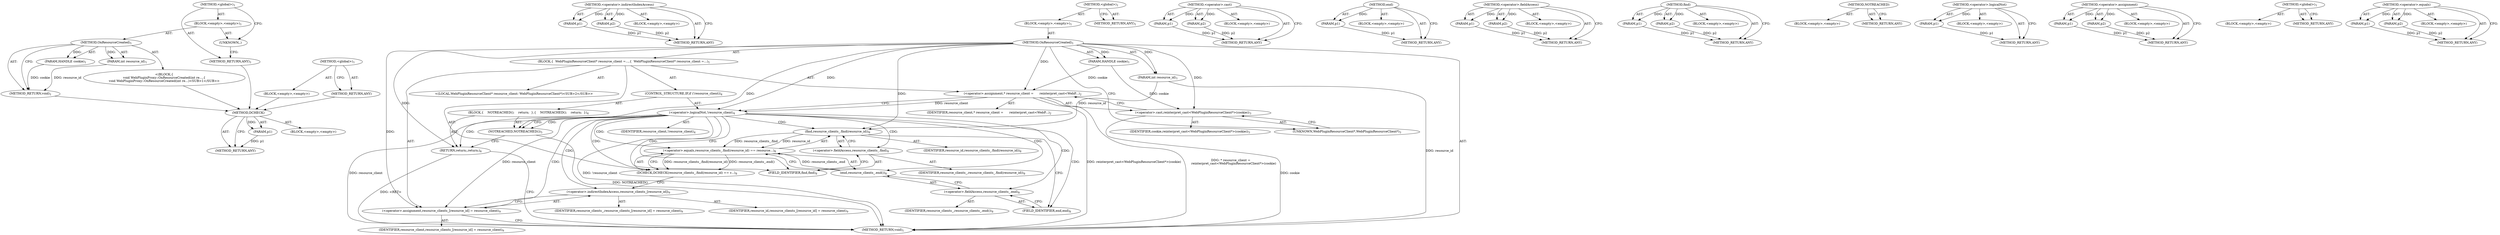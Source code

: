digraph "&lt;global&gt;" {
vulnerable_78 [label=<(METHOD,DCHECK)>];
vulnerable_79 [label=<(PARAM,p1)>];
vulnerable_80 [label=<(BLOCK,&lt;empty&gt;,&lt;empty&gt;)>];
vulnerable_81 [label=<(METHOD_RETURN,ANY)>];
vulnerable_101 [label=<(METHOD,&lt;operator&gt;.indirectIndexAccess)>];
vulnerable_102 [label=<(PARAM,p1)>];
vulnerable_103 [label=<(PARAM,p2)>];
vulnerable_104 [label=<(BLOCK,&lt;empty&gt;,&lt;empty&gt;)>];
vulnerable_105 [label=<(METHOD_RETURN,ANY)>];
vulnerable_6 [label=<(METHOD,&lt;global&gt;)<SUB>1</SUB>>];
vulnerable_7 [label=<(BLOCK,&lt;empty&gt;,&lt;empty&gt;)<SUB>1</SUB>>];
vulnerable_8 [label=<(METHOD,OnResourceCreated)<SUB>1</SUB>>];
vulnerable_9 [label=<(PARAM,int resource_id)<SUB>1</SUB>>];
vulnerable_10 [label=<(PARAM,HANDLE cookie)<SUB>1</SUB>>];
vulnerable_11 [label=<(BLOCK,{
  WebPluginResourceClient* resource_client =
...,{
  WebPluginResourceClient* resource_client =
...)<SUB>1</SUB>>];
vulnerable_12 [label="<(LOCAL,WebPluginResourceClient* resource_client: WebPluginResourceClient*)<SUB>2</SUB>>"];
vulnerable_13 [label=<(&lt;operator&gt;.assignment,* resource_client =
      reinterpret_cast&lt;WebP...)<SUB>2</SUB>>];
vulnerable_14 [label=<(IDENTIFIER,resource_client,* resource_client =
      reinterpret_cast&lt;WebP...)<SUB>2</SUB>>];
vulnerable_15 [label=<(&lt;operator&gt;.cast,reinterpret_cast&lt;WebPluginResourceClient*&gt;(cookie))<SUB>3</SUB>>];
vulnerable_16 [label=<(UNKNOWN,WebPluginResourceClient*,WebPluginResourceClient*)<SUB>3</SUB>>];
vulnerable_17 [label=<(IDENTIFIER,cookie,reinterpret_cast&lt;WebPluginResourceClient*&gt;(cookie))<SUB>3</SUB>>];
vulnerable_18 [label=<(CONTROL_STRUCTURE,IF,if (!resource_client))<SUB>4</SUB>>];
vulnerable_19 [label=<(&lt;operator&gt;.logicalNot,!resource_client)<SUB>4</SUB>>];
vulnerable_20 [label=<(IDENTIFIER,resource_client,!resource_client)<SUB>4</SUB>>];
vulnerable_21 [label=<(BLOCK,{
    NOTREACHED();
    return;
  },{
    NOTREACHED();
    return;
  })<SUB>4</SUB>>];
vulnerable_22 [label=<(NOTREACHED,NOTREACHED())<SUB>5</SUB>>];
vulnerable_23 [label=<(RETURN,return;,return;)<SUB>6</SUB>>];
vulnerable_24 [label=<(DCHECK,DCHECK(resource_clients_.find(resource_id) == r...)<SUB>8</SUB>>];
vulnerable_25 [label=<(&lt;operator&gt;.equals,resource_clients_.find(resource_id) == resource...)<SUB>8</SUB>>];
vulnerable_26 [label=<(find,resource_clients_.find(resource_id))<SUB>8</SUB>>];
vulnerable_27 [label=<(&lt;operator&gt;.fieldAccess,resource_clients_.find)<SUB>8</SUB>>];
vulnerable_28 [label=<(IDENTIFIER,resource_clients_,resource_clients_.find(resource_id))<SUB>8</SUB>>];
vulnerable_29 [label=<(FIELD_IDENTIFIER,find,find)<SUB>8</SUB>>];
vulnerable_30 [label=<(IDENTIFIER,resource_id,resource_clients_.find(resource_id))<SUB>8</SUB>>];
vulnerable_31 [label=<(end,resource_clients_.end())<SUB>8</SUB>>];
vulnerable_32 [label=<(&lt;operator&gt;.fieldAccess,resource_clients_.end)<SUB>8</SUB>>];
vulnerable_33 [label=<(IDENTIFIER,resource_clients_,resource_clients_.end())<SUB>8</SUB>>];
vulnerable_34 [label=<(FIELD_IDENTIFIER,end,end)<SUB>8</SUB>>];
vulnerable_35 [label=<(&lt;operator&gt;.assignment,resource_clients_[resource_id] = resource_client)<SUB>9</SUB>>];
vulnerable_36 [label=<(&lt;operator&gt;.indirectIndexAccess,resource_clients_[resource_id])<SUB>9</SUB>>];
vulnerable_37 [label=<(IDENTIFIER,resource_clients_,resource_clients_[resource_id] = resource_client)<SUB>9</SUB>>];
vulnerable_38 [label=<(IDENTIFIER,resource_id,resource_clients_[resource_id] = resource_client)<SUB>9</SUB>>];
vulnerable_39 [label=<(IDENTIFIER,resource_client,resource_clients_[resource_id] = resource_client)<SUB>9</SUB>>];
vulnerable_40 [label=<(METHOD_RETURN,void)<SUB>1</SUB>>];
vulnerable_42 [label=<(METHOD_RETURN,ANY)<SUB>1</SUB>>];
vulnerable_66 [label=<(METHOD,&lt;operator&gt;.cast)>];
vulnerable_67 [label=<(PARAM,p1)>];
vulnerable_68 [label=<(PARAM,p2)>];
vulnerable_69 [label=<(BLOCK,&lt;empty&gt;,&lt;empty&gt;)>];
vulnerable_70 [label=<(METHOD_RETURN,ANY)>];
vulnerable_97 [label=<(METHOD,end)>];
vulnerable_98 [label=<(PARAM,p1)>];
vulnerable_99 [label=<(BLOCK,&lt;empty&gt;,&lt;empty&gt;)>];
vulnerable_100 [label=<(METHOD_RETURN,ANY)>];
vulnerable_92 [label=<(METHOD,&lt;operator&gt;.fieldAccess)>];
vulnerable_93 [label=<(PARAM,p1)>];
vulnerable_94 [label=<(PARAM,p2)>];
vulnerable_95 [label=<(BLOCK,&lt;empty&gt;,&lt;empty&gt;)>];
vulnerable_96 [label=<(METHOD_RETURN,ANY)>];
vulnerable_87 [label=<(METHOD,find)>];
vulnerable_88 [label=<(PARAM,p1)>];
vulnerable_89 [label=<(PARAM,p2)>];
vulnerable_90 [label=<(BLOCK,&lt;empty&gt;,&lt;empty&gt;)>];
vulnerable_91 [label=<(METHOD_RETURN,ANY)>];
vulnerable_75 [label=<(METHOD,NOTREACHED)>];
vulnerable_76 [label=<(BLOCK,&lt;empty&gt;,&lt;empty&gt;)>];
vulnerable_77 [label=<(METHOD_RETURN,ANY)>];
vulnerable_71 [label=<(METHOD,&lt;operator&gt;.logicalNot)>];
vulnerable_72 [label=<(PARAM,p1)>];
vulnerable_73 [label=<(BLOCK,&lt;empty&gt;,&lt;empty&gt;)>];
vulnerable_74 [label=<(METHOD_RETURN,ANY)>];
vulnerable_61 [label=<(METHOD,&lt;operator&gt;.assignment)>];
vulnerable_62 [label=<(PARAM,p1)>];
vulnerable_63 [label=<(PARAM,p2)>];
vulnerable_64 [label=<(BLOCK,&lt;empty&gt;,&lt;empty&gt;)>];
vulnerable_65 [label=<(METHOD_RETURN,ANY)>];
vulnerable_55 [label=<(METHOD,&lt;global&gt;)<SUB>1</SUB>>];
vulnerable_56 [label=<(BLOCK,&lt;empty&gt;,&lt;empty&gt;)>];
vulnerable_57 [label=<(METHOD_RETURN,ANY)>];
vulnerable_82 [label=<(METHOD,&lt;operator&gt;.equals)>];
vulnerable_83 [label=<(PARAM,p1)>];
vulnerable_84 [label=<(PARAM,p2)>];
vulnerable_85 [label=<(BLOCK,&lt;empty&gt;,&lt;empty&gt;)>];
vulnerable_86 [label=<(METHOD_RETURN,ANY)>];
fixed_6 [label=<(METHOD,&lt;global&gt;)<SUB>1</SUB>>];
fixed_7 [label=<(BLOCK,&lt;empty&gt;,&lt;empty&gt;)<SUB>1</SUB>>];
fixed_8 [label=<(METHOD,OnResourceCreated)<SUB>1</SUB>>];
fixed_9 [label=<(PARAM,int resource_id)<SUB>1</SUB>>];
fixed_10 [label=<(PARAM,HANDLE cookie)<SUB>1</SUB>>];
fixed_11 [label="<(BLOCK,{
void WebPluginProxy::OnResourceCreated(int re...,{
void WebPluginProxy::OnResourceCreated(int re...)<SUB>1</SUB>>"];
fixed_12 [label=<(METHOD_RETURN,void)<SUB>1</SUB>>];
fixed_14 [label=<(UNKNOWN,,)>];
fixed_15 [label=<(METHOD_RETURN,ANY)<SUB>1</SUB>>];
fixed_26 [label=<(METHOD,&lt;global&gt;)<SUB>1</SUB>>];
fixed_27 [label=<(BLOCK,&lt;empty&gt;,&lt;empty&gt;)>];
fixed_28 [label=<(METHOD_RETURN,ANY)>];
vulnerable_78 -> vulnerable_79  [key=0, label="AST: "];
vulnerable_78 -> vulnerable_79  [key=1, label="DDG: "];
vulnerable_78 -> vulnerable_80  [key=0, label="AST: "];
vulnerable_78 -> vulnerable_81  [key=0, label="AST: "];
vulnerable_78 -> vulnerable_81  [key=1, label="CFG: "];
vulnerable_79 -> vulnerable_81  [key=0, label="DDG: p1"];
vulnerable_101 -> vulnerable_102  [key=0, label="AST: "];
vulnerable_101 -> vulnerable_102  [key=1, label="DDG: "];
vulnerable_101 -> vulnerable_104  [key=0, label="AST: "];
vulnerable_101 -> vulnerable_103  [key=0, label="AST: "];
vulnerable_101 -> vulnerable_103  [key=1, label="DDG: "];
vulnerable_101 -> vulnerable_105  [key=0, label="AST: "];
vulnerable_101 -> vulnerable_105  [key=1, label="CFG: "];
vulnerable_102 -> vulnerable_105  [key=0, label="DDG: p1"];
vulnerable_103 -> vulnerable_105  [key=0, label="DDG: p2"];
vulnerable_6 -> vulnerable_7  [key=0, label="AST: "];
vulnerable_6 -> vulnerable_42  [key=0, label="AST: "];
vulnerable_6 -> vulnerable_42  [key=1, label="CFG: "];
vulnerable_7 -> vulnerable_8  [key=0, label="AST: "];
vulnerable_8 -> vulnerable_9  [key=0, label="AST: "];
vulnerable_8 -> vulnerable_9  [key=1, label="DDG: "];
vulnerable_8 -> vulnerable_10  [key=0, label="AST: "];
vulnerable_8 -> vulnerable_10  [key=1, label="DDG: "];
vulnerable_8 -> vulnerable_11  [key=0, label="AST: "];
vulnerable_8 -> vulnerable_40  [key=0, label="AST: "];
vulnerable_8 -> vulnerable_16  [key=0, label="CFG: "];
vulnerable_8 -> vulnerable_13  [key=0, label="DDG: "];
vulnerable_8 -> vulnerable_35  [key=0, label="DDG: "];
vulnerable_8 -> vulnerable_15  [key=0, label="DDG: "];
vulnerable_8 -> vulnerable_19  [key=0, label="DDG: "];
vulnerable_8 -> vulnerable_22  [key=0, label="DDG: "];
vulnerable_8 -> vulnerable_23  [key=0, label="DDG: "];
vulnerable_8 -> vulnerable_26  [key=0, label="DDG: "];
vulnerable_9 -> vulnerable_40  [key=0, label="DDG: resource_id"];
vulnerable_9 -> vulnerable_26  [key=0, label="DDG: resource_id"];
vulnerable_10 -> vulnerable_13  [key=0, label="DDG: cookie"];
vulnerable_10 -> vulnerable_15  [key=0, label="DDG: cookie"];
vulnerable_11 -> vulnerable_12  [key=0, label="AST: "];
vulnerable_11 -> vulnerable_13  [key=0, label="AST: "];
vulnerable_11 -> vulnerable_18  [key=0, label="AST: "];
vulnerable_11 -> vulnerable_24  [key=0, label="AST: "];
vulnerable_11 -> vulnerable_35  [key=0, label="AST: "];
vulnerable_13 -> vulnerable_14  [key=0, label="AST: "];
vulnerable_13 -> vulnerable_15  [key=0, label="AST: "];
vulnerable_13 -> vulnerable_19  [key=0, label="CFG: "];
vulnerable_13 -> vulnerable_19  [key=1, label="DDG: resource_client"];
vulnerable_13 -> vulnerable_40  [key=0, label="DDG: reinterpret_cast&lt;WebPluginResourceClient*&gt;(cookie)"];
vulnerable_13 -> vulnerable_40  [key=1, label="DDG: * resource_client =
      reinterpret_cast&lt;WebPluginResourceClient*&gt;(cookie)"];
vulnerable_15 -> vulnerable_16  [key=0, label="AST: "];
vulnerable_15 -> vulnerable_17  [key=0, label="AST: "];
vulnerable_15 -> vulnerable_13  [key=0, label="CFG: "];
vulnerable_15 -> vulnerable_40  [key=0, label="DDG: cookie"];
vulnerable_16 -> vulnerable_15  [key=0, label="CFG: "];
vulnerable_18 -> vulnerable_19  [key=0, label="AST: "];
vulnerable_18 -> vulnerable_21  [key=0, label="AST: "];
vulnerable_19 -> vulnerable_20  [key=0, label="AST: "];
vulnerable_19 -> vulnerable_22  [key=0, label="CFG: "];
vulnerable_19 -> vulnerable_22  [key=1, label="CDG: "];
vulnerable_19 -> vulnerable_29  [key=0, label="CFG: "];
vulnerable_19 -> vulnerable_29  [key=1, label="CDG: "];
vulnerable_19 -> vulnerable_40  [key=0, label="DDG: resource_client"];
vulnerable_19 -> vulnerable_40  [key=1, label="DDG: !resource_client"];
vulnerable_19 -> vulnerable_35  [key=0, label="DDG: resource_client"];
vulnerable_19 -> vulnerable_35  [key=1, label="CDG: "];
vulnerable_19 -> vulnerable_24  [key=0, label="CDG: "];
vulnerable_19 -> vulnerable_34  [key=0, label="CDG: "];
vulnerable_19 -> vulnerable_32  [key=0, label="CDG: "];
vulnerable_19 -> vulnerable_26  [key=0, label="CDG: "];
vulnerable_19 -> vulnerable_23  [key=0, label="CDG: "];
vulnerable_19 -> vulnerable_36  [key=0, label="CDG: "];
vulnerable_19 -> vulnerable_25  [key=0, label="CDG: "];
vulnerable_19 -> vulnerable_27  [key=0, label="CDG: "];
vulnerable_19 -> vulnerable_31  [key=0, label="CDG: "];
vulnerable_21 -> vulnerable_22  [key=0, label="AST: "];
vulnerable_21 -> vulnerable_23  [key=0, label="AST: "];
vulnerable_22 -> vulnerable_23  [key=0, label="CFG: "];
vulnerable_22 -> vulnerable_40  [key=0, label="DDG: NOTREACHED()"];
vulnerable_23 -> vulnerable_40  [key=0, label="CFG: "];
vulnerable_23 -> vulnerable_40  [key=1, label="DDG: &lt;RET&gt;"];
vulnerable_24 -> vulnerable_25  [key=0, label="AST: "];
vulnerable_24 -> vulnerable_36  [key=0, label="CFG: "];
vulnerable_25 -> vulnerable_26  [key=0, label="AST: "];
vulnerable_25 -> vulnerable_31  [key=0, label="AST: "];
vulnerable_25 -> vulnerable_24  [key=0, label="CFG: "];
vulnerable_25 -> vulnerable_24  [key=1, label="DDG: resource_clients_.find(resource_id)"];
vulnerable_25 -> vulnerable_24  [key=2, label="DDG: resource_clients_.end()"];
vulnerable_26 -> vulnerable_27  [key=0, label="AST: "];
vulnerable_26 -> vulnerable_30  [key=0, label="AST: "];
vulnerable_26 -> vulnerable_34  [key=0, label="CFG: "];
vulnerable_26 -> vulnerable_25  [key=0, label="DDG: resource_clients_.find"];
vulnerable_26 -> vulnerable_25  [key=1, label="DDG: resource_id"];
vulnerable_27 -> vulnerable_28  [key=0, label="AST: "];
vulnerable_27 -> vulnerable_29  [key=0, label="AST: "];
vulnerable_27 -> vulnerable_26  [key=0, label="CFG: "];
vulnerable_29 -> vulnerable_27  [key=0, label="CFG: "];
vulnerable_31 -> vulnerable_32  [key=0, label="AST: "];
vulnerable_31 -> vulnerable_25  [key=0, label="CFG: "];
vulnerable_31 -> vulnerable_25  [key=1, label="DDG: resource_clients_.end"];
vulnerable_32 -> vulnerable_33  [key=0, label="AST: "];
vulnerable_32 -> vulnerable_34  [key=0, label="AST: "];
vulnerable_32 -> vulnerable_31  [key=0, label="CFG: "];
vulnerable_34 -> vulnerable_32  [key=0, label="CFG: "];
vulnerable_35 -> vulnerable_36  [key=0, label="AST: "];
vulnerable_35 -> vulnerable_39  [key=0, label="AST: "];
vulnerable_35 -> vulnerable_40  [key=0, label="CFG: "];
vulnerable_36 -> vulnerable_37  [key=0, label="AST: "];
vulnerable_36 -> vulnerable_38  [key=0, label="AST: "];
vulnerable_36 -> vulnerable_35  [key=0, label="CFG: "];
vulnerable_66 -> vulnerable_67  [key=0, label="AST: "];
vulnerable_66 -> vulnerable_67  [key=1, label="DDG: "];
vulnerable_66 -> vulnerable_69  [key=0, label="AST: "];
vulnerable_66 -> vulnerable_68  [key=0, label="AST: "];
vulnerable_66 -> vulnerable_68  [key=1, label="DDG: "];
vulnerable_66 -> vulnerable_70  [key=0, label="AST: "];
vulnerable_66 -> vulnerable_70  [key=1, label="CFG: "];
vulnerable_67 -> vulnerable_70  [key=0, label="DDG: p1"];
vulnerable_68 -> vulnerable_70  [key=0, label="DDG: p2"];
vulnerable_97 -> vulnerable_98  [key=0, label="AST: "];
vulnerable_97 -> vulnerable_98  [key=1, label="DDG: "];
vulnerable_97 -> vulnerable_99  [key=0, label="AST: "];
vulnerable_97 -> vulnerable_100  [key=0, label="AST: "];
vulnerable_97 -> vulnerable_100  [key=1, label="CFG: "];
vulnerable_98 -> vulnerable_100  [key=0, label="DDG: p1"];
vulnerable_92 -> vulnerable_93  [key=0, label="AST: "];
vulnerable_92 -> vulnerable_93  [key=1, label="DDG: "];
vulnerable_92 -> vulnerable_95  [key=0, label="AST: "];
vulnerable_92 -> vulnerable_94  [key=0, label="AST: "];
vulnerable_92 -> vulnerable_94  [key=1, label="DDG: "];
vulnerable_92 -> vulnerable_96  [key=0, label="AST: "];
vulnerable_92 -> vulnerable_96  [key=1, label="CFG: "];
vulnerable_93 -> vulnerable_96  [key=0, label="DDG: p1"];
vulnerable_94 -> vulnerable_96  [key=0, label="DDG: p2"];
vulnerable_87 -> vulnerable_88  [key=0, label="AST: "];
vulnerable_87 -> vulnerable_88  [key=1, label="DDG: "];
vulnerable_87 -> vulnerable_90  [key=0, label="AST: "];
vulnerable_87 -> vulnerable_89  [key=0, label="AST: "];
vulnerable_87 -> vulnerable_89  [key=1, label="DDG: "];
vulnerable_87 -> vulnerable_91  [key=0, label="AST: "];
vulnerable_87 -> vulnerable_91  [key=1, label="CFG: "];
vulnerable_88 -> vulnerable_91  [key=0, label="DDG: p1"];
vulnerable_89 -> vulnerable_91  [key=0, label="DDG: p2"];
vulnerable_75 -> vulnerable_76  [key=0, label="AST: "];
vulnerable_75 -> vulnerable_77  [key=0, label="AST: "];
vulnerable_75 -> vulnerable_77  [key=1, label="CFG: "];
vulnerable_71 -> vulnerable_72  [key=0, label="AST: "];
vulnerable_71 -> vulnerable_72  [key=1, label="DDG: "];
vulnerable_71 -> vulnerable_73  [key=0, label="AST: "];
vulnerable_71 -> vulnerable_74  [key=0, label="AST: "];
vulnerable_71 -> vulnerable_74  [key=1, label="CFG: "];
vulnerable_72 -> vulnerable_74  [key=0, label="DDG: p1"];
vulnerable_61 -> vulnerable_62  [key=0, label="AST: "];
vulnerable_61 -> vulnerable_62  [key=1, label="DDG: "];
vulnerable_61 -> vulnerable_64  [key=0, label="AST: "];
vulnerable_61 -> vulnerable_63  [key=0, label="AST: "];
vulnerable_61 -> vulnerable_63  [key=1, label="DDG: "];
vulnerable_61 -> vulnerable_65  [key=0, label="AST: "];
vulnerable_61 -> vulnerable_65  [key=1, label="CFG: "];
vulnerable_62 -> vulnerable_65  [key=0, label="DDG: p1"];
vulnerable_63 -> vulnerable_65  [key=0, label="DDG: p2"];
vulnerable_55 -> vulnerable_56  [key=0, label="AST: "];
vulnerable_55 -> vulnerable_57  [key=0, label="AST: "];
vulnerable_55 -> vulnerable_57  [key=1, label="CFG: "];
vulnerable_82 -> vulnerable_83  [key=0, label="AST: "];
vulnerable_82 -> vulnerable_83  [key=1, label="DDG: "];
vulnerable_82 -> vulnerable_85  [key=0, label="AST: "];
vulnerable_82 -> vulnerable_84  [key=0, label="AST: "];
vulnerable_82 -> vulnerable_84  [key=1, label="DDG: "];
vulnerable_82 -> vulnerable_86  [key=0, label="AST: "];
vulnerable_82 -> vulnerable_86  [key=1, label="CFG: "];
vulnerable_83 -> vulnerable_86  [key=0, label="DDG: p1"];
vulnerable_84 -> vulnerable_86  [key=0, label="DDG: p2"];
fixed_6 -> fixed_7  [key=0, label="AST: "];
fixed_6 -> fixed_15  [key=0, label="AST: "];
fixed_6 -> fixed_14  [key=0, label="CFG: "];
fixed_7 -> fixed_8  [key=0, label="AST: "];
fixed_7 -> fixed_14  [key=0, label="AST: "];
fixed_8 -> fixed_9  [key=0, label="AST: "];
fixed_8 -> fixed_9  [key=1, label="DDG: "];
fixed_8 -> fixed_10  [key=0, label="AST: "];
fixed_8 -> fixed_10  [key=1, label="DDG: "];
fixed_8 -> fixed_11  [key=0, label="AST: "];
fixed_8 -> fixed_12  [key=0, label="AST: "];
fixed_8 -> fixed_12  [key=1, label="CFG: "];
fixed_9 -> fixed_12  [key=0, label="DDG: resource_id"];
fixed_10 -> fixed_12  [key=0, label="DDG: cookie"];
fixed_11 -> vulnerable_78  [key=0];
fixed_12 -> vulnerable_78  [key=0];
fixed_14 -> fixed_15  [key=0, label="CFG: "];
fixed_15 -> vulnerable_78  [key=0];
fixed_26 -> fixed_27  [key=0, label="AST: "];
fixed_26 -> fixed_28  [key=0, label="AST: "];
fixed_26 -> fixed_28  [key=1, label="CFG: "];
fixed_27 -> vulnerable_78  [key=0];
fixed_28 -> vulnerable_78  [key=0];
}
